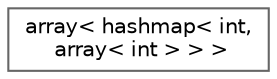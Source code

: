digraph "Graphical Class Hierarchy"
{
 // LATEX_PDF_SIZE
  bgcolor="transparent";
  edge [fontname=Helvetica,fontsize=10,labelfontname=Helvetica,labelfontsize=10];
  node [fontname=Helvetica,fontsize=10,shape=box,height=0.2,width=0.4];
  rankdir="LR";
  Node0 [id="Node000000",label="array\< hashmap\< int,\l array\< int \> \> \>",height=0.2,width=0.4,color="grey40", fillcolor="white", style="filled",URL="$classarray.html",tooltip=" "];
}

